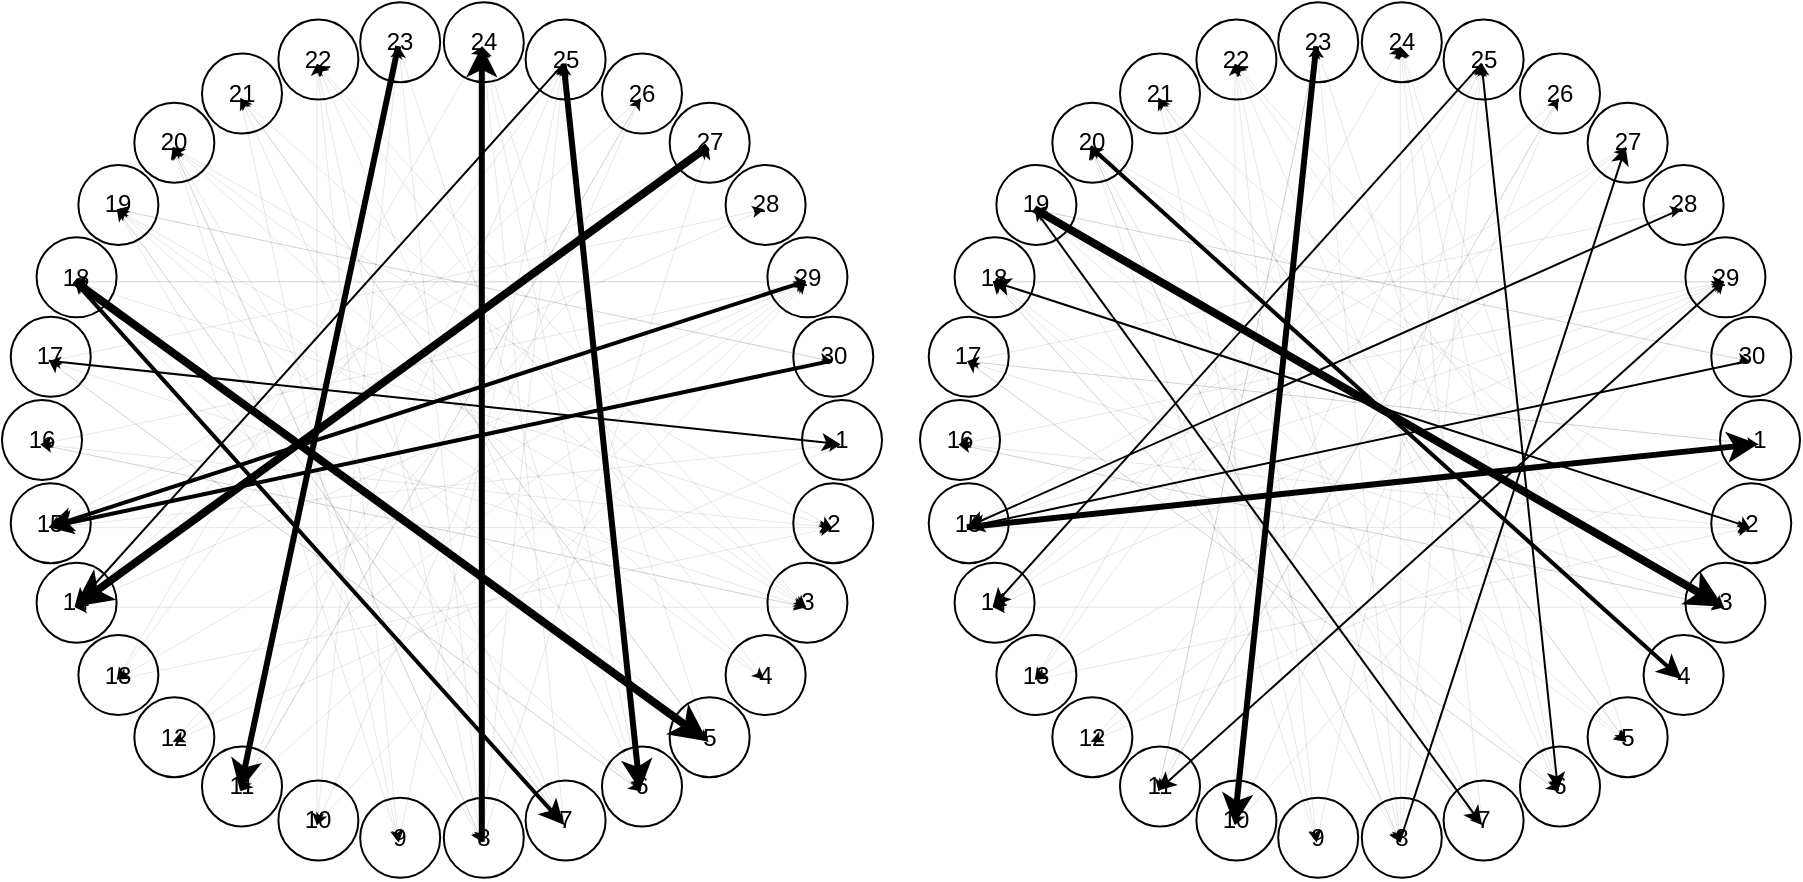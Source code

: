 <mxfile version="21.6.8" type="github">
  <diagram name="第 1 页" id="5oMQ3ZsRyjnSFZF3tfnG">
    <mxGraphModel dx="1434" dy="678" grid="1" gridSize="10" guides="1" tooltips="1" connect="1" arrows="1" fold="1" page="1" pageScale="1" pageWidth="827" pageHeight="1169" math="0" shadow="0">
      <root>
        <mxCell id="0" />
        <mxCell id="1" parent="0" />
        <mxCell id="TIA-kVSFj0vNfFAjIC5h-1" value="" style="group" vertex="1" connectable="0" parent="1">
          <mxGeometry x="51" y="49.096" width="440" height="437.809" as="geometry" />
        </mxCell>
        <mxCell id="TIA-kVSFj0vNfFAjIC5h-2" value="1" style="ellipse;whiteSpace=wrap;html=1;aspect=fixed;" vertex="1" parent="TIA-kVSFj0vNfFAjIC5h-1">
          <mxGeometry x="400" y="198.904" width="40" height="40" as="geometry" />
        </mxCell>
        <mxCell id="TIA-kVSFj0vNfFAjIC5h-3" value="2" style="ellipse;whiteSpace=wrap;html=1;aspect=fixed;" vertex="1" parent="TIA-kVSFj0vNfFAjIC5h-1">
          <mxGeometry x="395.63" y="240.487" width="40" height="40" as="geometry" />
        </mxCell>
        <mxCell id="TIA-kVSFj0vNfFAjIC5h-4" value="3" style="ellipse;whiteSpace=wrap;html=1;aspect=fixed;" vertex="1" parent="TIA-kVSFj0vNfFAjIC5h-1">
          <mxGeometry x="382.709" y="280.252" width="40" height="40" as="geometry" />
        </mxCell>
        <mxCell id="TIA-kVSFj0vNfFAjIC5h-5" value="4" style="ellipse;whiteSpace=wrap;html=1;aspect=fixed;" vertex="1" parent="TIA-kVSFj0vNfFAjIC5h-1">
          <mxGeometry x="361.803" y="316.461" width="40" height="40" as="geometry" />
        </mxCell>
        <mxCell id="TIA-kVSFj0vNfFAjIC5h-6" value="5" style="ellipse;whiteSpace=wrap;html=1;aspect=fixed;" vertex="1" parent="TIA-kVSFj0vNfFAjIC5h-1">
          <mxGeometry x="333.826" y="347.533" width="40" height="40" as="geometry" />
        </mxCell>
        <mxCell id="TIA-kVSFj0vNfFAjIC5h-7" value="6" style="ellipse;whiteSpace=wrap;html=1;aspect=fixed;" vertex="1" parent="TIA-kVSFj0vNfFAjIC5h-1">
          <mxGeometry x="300" y="372.109" width="40" height="40" as="geometry" />
        </mxCell>
        <mxCell id="TIA-kVSFj0vNfFAjIC5h-8" value="7" style="ellipse;whiteSpace=wrap;html=1;aspect=fixed;" vertex="1" parent="TIA-kVSFj0vNfFAjIC5h-1">
          <mxGeometry x="261.803" y="389.116" width="40" height="40" as="geometry" />
        </mxCell>
        <mxCell id="TIA-kVSFj0vNfFAjIC5h-9" value="8" style="ellipse;whiteSpace=wrap;html=1;aspect=fixed;" vertex="1" parent="TIA-kVSFj0vNfFAjIC5h-1">
          <mxGeometry x="220.906" y="397.809" width="40" height="40" as="geometry" />
        </mxCell>
        <mxCell id="TIA-kVSFj0vNfFAjIC5h-10" value="9" style="ellipse;whiteSpace=wrap;html=1;aspect=fixed;" vertex="1" parent="TIA-kVSFj0vNfFAjIC5h-1">
          <mxGeometry x="179.094" y="397.809" width="40" height="40" as="geometry" />
        </mxCell>
        <mxCell id="TIA-kVSFj0vNfFAjIC5h-11" value="10" style="ellipse;whiteSpace=wrap;html=1;aspect=fixed;" vertex="1" parent="TIA-kVSFj0vNfFAjIC5h-1">
          <mxGeometry x="138.197" y="389.116" width="40" height="40" as="geometry" />
        </mxCell>
        <mxCell id="TIA-kVSFj0vNfFAjIC5h-12" value="11" style="ellipse;whiteSpace=wrap;html=1;aspect=fixed;" vertex="1" parent="TIA-kVSFj0vNfFAjIC5h-1">
          <mxGeometry x="100.0" y="372.109" width="40" height="40" as="geometry" />
        </mxCell>
        <mxCell id="TIA-kVSFj0vNfFAjIC5h-13" value="12" style="ellipse;whiteSpace=wrap;html=1;aspect=fixed;" vertex="1" parent="TIA-kVSFj0vNfFAjIC5h-1">
          <mxGeometry x="66.174" y="347.533" width="40" height="40" as="geometry" />
        </mxCell>
        <mxCell id="TIA-kVSFj0vNfFAjIC5h-14" value="13" style="ellipse;whiteSpace=wrap;html=1;aspect=fixed;" vertex="1" parent="TIA-kVSFj0vNfFAjIC5h-1">
          <mxGeometry x="38.197" y="316.461" width="40" height="40" as="geometry" />
        </mxCell>
        <mxCell id="TIA-kVSFj0vNfFAjIC5h-15" value="14" style="ellipse;whiteSpace=wrap;html=1;aspect=fixed;" vertex="1" parent="TIA-kVSFj0vNfFAjIC5h-1">
          <mxGeometry x="17.291" y="280.252" width="40" height="40" as="geometry" />
        </mxCell>
        <mxCell id="TIA-kVSFj0vNfFAjIC5h-16" value="15" style="ellipse;whiteSpace=wrap;html=1;aspect=fixed;" vertex="1" parent="TIA-kVSFj0vNfFAjIC5h-1">
          <mxGeometry x="4.37" y="240.487" width="40" height="40" as="geometry" />
        </mxCell>
        <mxCell id="TIA-kVSFj0vNfFAjIC5h-17" value="16" style="ellipse;whiteSpace=wrap;html=1;aspect=fixed;" vertex="1" parent="TIA-kVSFj0vNfFAjIC5h-1">
          <mxGeometry y="198.904" width="40" height="40" as="geometry" />
        </mxCell>
        <mxCell id="TIA-kVSFj0vNfFAjIC5h-18" value="17" style="ellipse;whiteSpace=wrap;html=1;aspect=fixed;" vertex="1" parent="TIA-kVSFj0vNfFAjIC5h-1">
          <mxGeometry x="4.37" y="157.322" width="40" height="40" as="geometry" />
        </mxCell>
        <mxCell id="TIA-kVSFj0vNfFAjIC5h-19" value="18" style="ellipse;whiteSpace=wrap;html=1;aspect=fixed;" vertex="1" parent="TIA-kVSFj0vNfFAjIC5h-1">
          <mxGeometry x="17.291" y="117.557" width="40" height="40" as="geometry" />
        </mxCell>
        <mxCell id="TIA-kVSFj0vNfFAjIC5h-20" value="19" style="ellipse;whiteSpace=wrap;html=1;aspect=fixed;" vertex="1" parent="TIA-kVSFj0vNfFAjIC5h-1">
          <mxGeometry x="38.197" y="81.347" width="40" height="40" as="geometry" />
        </mxCell>
        <mxCell id="TIA-kVSFj0vNfFAjIC5h-21" value="20" style="ellipse;whiteSpace=wrap;html=1;aspect=fixed;" vertex="1" parent="TIA-kVSFj0vNfFAjIC5h-1">
          <mxGeometry x="66.174" y="50.275" width="40" height="40" as="geometry" />
        </mxCell>
        <mxCell id="TIA-kVSFj0vNfFAjIC5h-22" value="21" style="ellipse;whiteSpace=wrap;html=1;aspect=fixed;" vertex="1" parent="TIA-kVSFj0vNfFAjIC5h-1">
          <mxGeometry x="100.0" y="25.699" width="40" height="40" as="geometry" />
        </mxCell>
        <mxCell id="TIA-kVSFj0vNfFAjIC5h-23" value="22" style="ellipse;whiteSpace=wrap;html=1;aspect=fixed;" vertex="1" parent="TIA-kVSFj0vNfFAjIC5h-1">
          <mxGeometry x="138.197" y="8.693" width="40" height="40" as="geometry" />
        </mxCell>
        <mxCell id="TIA-kVSFj0vNfFAjIC5h-24" value="23" style="ellipse;whiteSpace=wrap;html=1;aspect=fixed;" vertex="1" parent="TIA-kVSFj0vNfFAjIC5h-1">
          <mxGeometry x="179.094" width="40" height="40" as="geometry" />
        </mxCell>
        <mxCell id="TIA-kVSFj0vNfFAjIC5h-25" value="24" style="ellipse;whiteSpace=wrap;html=1;aspect=fixed;" vertex="1" parent="TIA-kVSFj0vNfFAjIC5h-1">
          <mxGeometry x="220.906" width="40" height="40" as="geometry" />
        </mxCell>
        <mxCell id="TIA-kVSFj0vNfFAjIC5h-26" value="25" style="ellipse;whiteSpace=wrap;html=1;aspect=fixed;" vertex="1" parent="TIA-kVSFj0vNfFAjIC5h-1">
          <mxGeometry x="261.803" y="8.693" width="40" height="40" as="geometry" />
        </mxCell>
        <mxCell id="TIA-kVSFj0vNfFAjIC5h-27" value="26" style="ellipse;whiteSpace=wrap;html=1;aspect=fixed;" vertex="1" parent="TIA-kVSFj0vNfFAjIC5h-1">
          <mxGeometry x="300" y="25.699" width="40" height="40" as="geometry" />
        </mxCell>
        <mxCell id="TIA-kVSFj0vNfFAjIC5h-28" value="27" style="ellipse;whiteSpace=wrap;html=1;aspect=fixed;" vertex="1" parent="TIA-kVSFj0vNfFAjIC5h-1">
          <mxGeometry x="333.826" y="50.275" width="40" height="40" as="geometry" />
        </mxCell>
        <mxCell id="TIA-kVSFj0vNfFAjIC5h-29" value="28" style="ellipse;whiteSpace=wrap;html=1;aspect=fixed;" vertex="1" parent="TIA-kVSFj0vNfFAjIC5h-1">
          <mxGeometry x="361.803" y="81.347" width="40" height="40" as="geometry" />
        </mxCell>
        <mxCell id="TIA-kVSFj0vNfFAjIC5h-30" value="29" style="ellipse;whiteSpace=wrap;html=1;aspect=fixed;" vertex="1" parent="TIA-kVSFj0vNfFAjIC5h-1">
          <mxGeometry x="382.709" y="117.557" width="40" height="40" as="geometry" />
        </mxCell>
        <mxCell id="TIA-kVSFj0vNfFAjIC5h-31" value="30" style="ellipse;whiteSpace=wrap;html=1;aspect=fixed;" vertex="1" parent="TIA-kVSFj0vNfFAjIC5h-1">
          <mxGeometry x="395.63" y="157.322" width="40" height="40" as="geometry" />
        </mxCell>
        <mxCell id="TIA-kVSFj0vNfFAjIC5h-32" value="" style="endArrow=classic;html=1;rounded=0;strokeWidth=0;" edge="1" parent="1">
          <mxGeometry width="50" height="50" relative="1" as="geometry">
            <mxPoint x="470" y="270" as="sourcePoint" />
            <mxPoint x="74.37" y="228.418" as="targetPoint" />
          </mxGeometry>
        </mxCell>
        <mxCell id="TIA-kVSFj0vNfFAjIC5h-33" value="" style="endArrow=classic;html=1;rounded=0;strokeWidth=0;" edge="1" parent="1">
          <mxGeometry width="50" height="50" relative="1" as="geometry">
            <mxPoint x="470" y="270" as="sourcePoint" />
            <mxPoint x="136.174" y="418.629" as="targetPoint" />
          </mxGeometry>
        </mxCell>
        <mxCell id="TIA-kVSFj0vNfFAjIC5h-34" value="" style="endArrow=classic;html=1;rounded=0;strokeWidth=0;" edge="1" parent="1">
          <mxGeometry width="50" height="50" relative="1" as="geometry">
            <mxPoint x="465.63" y="311.582" as="sourcePoint" />
            <mxPoint x="87.291" y="188.653" as="targetPoint" />
          </mxGeometry>
        </mxCell>
        <mxCell id="TIA-kVSFj0vNfFAjIC5h-35" value="" style="endArrow=classic;html=1;rounded=0;strokeWidth=0;" edge="1" parent="1">
          <mxGeometry width="50" height="50" relative="1" as="geometry">
            <mxPoint x="452.709" y="351.347" as="sourcePoint" />
            <mxPoint x="136.174" y="121.371" as="targetPoint" />
          </mxGeometry>
        </mxCell>
        <mxCell id="TIA-kVSFj0vNfFAjIC5h-36" value="" style="endArrow=classic;html=1;rounded=0;strokeWidth=0;" edge="1" parent="1">
          <mxGeometry width="50" height="50" relative="1" as="geometry">
            <mxPoint x="452.709" y="351.347" as="sourcePoint" />
            <mxPoint x="70" y="270.0" as="targetPoint" />
          </mxGeometry>
        </mxCell>
        <mxCell id="TIA-kVSFj0vNfFAjIC5h-37" value="" style="endArrow=classic;html=1;rounded=0;strokeWidth=0;" edge="1" parent="1">
          <mxGeometry width="50" height="50" relative="1" as="geometry">
            <mxPoint x="452.709" y="351.347" as="sourcePoint" />
            <mxPoint x="208.197" y="79.789" as="targetPoint" />
          </mxGeometry>
        </mxCell>
        <mxCell id="TIA-kVSFj0vNfFAjIC5h-38" value="" style="endArrow=classic;html=1;rounded=0;strokeWidth=0;" edge="1" parent="1">
          <mxGeometry width="50" height="50" relative="1" as="geometry">
            <mxPoint x="452.709" y="351.347" as="sourcePoint" />
            <mxPoint x="87.291" y="351.347" as="targetPoint" />
          </mxGeometry>
        </mxCell>
        <mxCell id="TIA-kVSFj0vNfFAjIC5h-39" value="" style="endArrow=classic;html=1;rounded=0;strokeWidth=0;" edge="1" parent="1">
          <mxGeometry width="50" height="50" relative="1" as="geometry">
            <mxPoint x="431.803" y="387.557" as="sourcePoint" />
            <mxPoint x="108.197" y="152.443" as="targetPoint" />
          </mxGeometry>
        </mxCell>
        <mxCell id="TIA-kVSFj0vNfFAjIC5h-40" value="" style="endArrow=classic;html=1;rounded=0;strokeWidth=0;" edge="1" parent="1">
          <mxGeometry width="50" height="50" relative="1" as="geometry">
            <mxPoint x="431.803" y="387.557" as="sourcePoint" />
            <mxPoint x="208.197" y="79.789" as="targetPoint" />
          </mxGeometry>
        </mxCell>
        <mxCell id="TIA-kVSFj0vNfFAjIC5h-41" value="" style="endArrow=classic;html=1;rounded=0;strokeWidth=0;" edge="1" parent="1">
          <mxGeometry width="50" height="50" relative="1" as="geometry">
            <mxPoint x="403.826" y="418.629" as="sourcePoint" />
            <mxPoint x="170.0" y="96.795" as="targetPoint" />
          </mxGeometry>
        </mxCell>
        <mxCell id="TIA-kVSFj0vNfFAjIC5h-42" value="" style="endArrow=classic;html=1;rounded=0;strokeWidth=0;" edge="1" parent="1">
          <mxGeometry width="50" height="50" relative="1" as="geometry">
            <mxPoint x="403.826" y="418.629" as="sourcePoint" />
            <mxPoint x="290.906" y="71.096" as="targetPoint" />
          </mxGeometry>
        </mxCell>
        <mxCell id="TIA-kVSFj0vNfFAjIC5h-43" value="" style="endArrow=classic;html=1;rounded=0;strokeWidth=0;" edge="1" parent="1">
          <mxGeometry width="50" height="50" relative="1" as="geometry">
            <mxPoint x="370" y="443.205" as="sourcePoint" />
            <mxPoint x="290.906" y="71.096" as="targetPoint" />
          </mxGeometry>
        </mxCell>
        <mxCell id="TIA-kVSFj0vNfFAjIC5h-44" value="" style="endArrow=classic;html=1;rounded=0;strokeWidth=0;" edge="1" parent="1">
          <mxGeometry width="50" height="50" relative="1" as="geometry">
            <mxPoint x="370" y="443.205" as="sourcePoint" />
            <mxPoint x="87.291" y="188.653" as="targetPoint" />
          </mxGeometry>
        </mxCell>
        <mxCell id="TIA-kVSFj0vNfFAjIC5h-45" value="" style="endArrow=classic;html=1;rounded=0;strokeWidth=0;" edge="1" parent="1">
          <mxGeometry width="50" height="50" relative="1" as="geometry">
            <mxPoint x="370" y="443.205" as="sourcePoint" />
            <mxPoint x="331.803" y="79.789" as="targetPoint" />
          </mxGeometry>
        </mxCell>
        <mxCell id="TIA-kVSFj0vNfFAjIC5h-46" value="" style="endArrow=classic;html=1;rounded=0;strokeWidth=0;" edge="1" parent="1">
          <mxGeometry width="50" height="50" relative="1" as="geometry">
            <mxPoint x="370" y="443.205" as="sourcePoint" />
            <mxPoint x="74.37" y="228.418" as="targetPoint" />
          </mxGeometry>
        </mxCell>
        <mxCell id="TIA-kVSFj0vNfFAjIC5h-47" value="" style="endArrow=classic;html=1;rounded=0;strokeWidth=0;" edge="1" parent="1">
          <mxGeometry width="50" height="50" relative="1" as="geometry">
            <mxPoint x="331.803" y="460.211" as="sourcePoint" />
            <mxPoint x="170.0" y="96.795" as="targetPoint" />
          </mxGeometry>
        </mxCell>
        <mxCell id="TIA-kVSFj0vNfFAjIC5h-48" value="" style="endArrow=classic;html=1;rounded=0;strokeWidth=0;" edge="1" parent="1">
          <mxGeometry width="50" height="50" relative="1" as="geometry">
            <mxPoint x="331.803" y="460.211" as="sourcePoint" />
            <mxPoint x="290.906" y="71.096" as="targetPoint" />
          </mxGeometry>
        </mxCell>
        <mxCell id="TIA-kVSFj0vNfFAjIC5h-49" value="" style="endArrow=classic;html=1;rounded=0;strokeWidth=0;" edge="1" parent="1">
          <mxGeometry width="50" height="50" relative="1" as="geometry">
            <mxPoint x="331.803" y="460.211" as="sourcePoint" />
            <mxPoint x="136.174" y="121.371" as="targetPoint" />
          </mxGeometry>
        </mxCell>
        <mxCell id="TIA-kVSFj0vNfFAjIC5h-50" value="" style="endArrow=classic;html=1;rounded=0;strokeWidth=0;" edge="1" parent="1">
          <mxGeometry width="50" height="50" relative="1" as="geometry">
            <mxPoint x="331.803" y="460.211" as="sourcePoint" />
            <mxPoint x="108.197" y="152.443" as="targetPoint" />
          </mxGeometry>
        </mxCell>
        <mxCell id="TIA-kVSFj0vNfFAjIC5h-51" value="" style="endArrow=classic;html=1;rounded=0;strokeWidth=0;" edge="1" parent="1">
          <mxGeometry width="50" height="50" relative="1" as="geometry">
            <mxPoint x="331.803" y="460.211" as="sourcePoint" />
            <mxPoint x="87.291" y="188.653" as="targetPoint" />
          </mxGeometry>
        </mxCell>
        <mxCell id="TIA-kVSFj0vNfFAjIC5h-52" value="" style="endArrow=classic;html=1;rounded=0;strokeWidth=0;" edge="1" parent="1">
          <mxGeometry width="50" height="50" relative="1" as="geometry">
            <mxPoint x="290.906" y="468.904" as="sourcePoint" />
            <mxPoint x="249.094" y="71.096" as="targetPoint" />
          </mxGeometry>
        </mxCell>
        <mxCell id="TIA-kVSFj0vNfFAjIC5h-53" value="" style="endArrow=classic;html=1;rounded=0;strokeWidth=3;" edge="1" parent="1">
          <mxGeometry width="50" height="50" relative="1" as="geometry">
            <mxPoint x="290.906" y="468.904" as="sourcePoint" />
            <mxPoint x="290.906" y="71.096" as="targetPoint" />
          </mxGeometry>
        </mxCell>
        <mxCell id="TIA-kVSFj0vNfFAjIC5h-54" value="" style="endArrow=classic;html=1;rounded=0;strokeWidth=0;" edge="1" parent="1">
          <mxGeometry width="50" height="50" relative="1" as="geometry">
            <mxPoint x="290.906" y="468.904" as="sourcePoint" />
            <mxPoint x="331.803" y="79.789" as="targetPoint" />
          </mxGeometry>
        </mxCell>
        <mxCell id="TIA-kVSFj0vNfFAjIC5h-55" value="" style="endArrow=classic;html=1;rounded=0;strokeWidth=0;" edge="1" parent="1">
          <mxGeometry width="50" height="50" relative="1" as="geometry">
            <mxPoint x="290.906" y="468.904" as="sourcePoint" />
            <mxPoint x="136.174" y="121.371" as="targetPoint" />
          </mxGeometry>
        </mxCell>
        <mxCell id="TIA-kVSFj0vNfFAjIC5h-56" value="" style="endArrow=classic;html=1;rounded=0;strokeWidth=0;" edge="1" parent="1">
          <mxGeometry width="50" height="50" relative="1" as="geometry">
            <mxPoint x="290.906" y="468.904" as="sourcePoint" />
            <mxPoint x="403.826" y="121.371" as="targetPoint" />
          </mxGeometry>
        </mxCell>
        <mxCell id="TIA-kVSFj0vNfFAjIC5h-57" value="" style="endArrow=classic;html=1;rounded=0;strokeWidth=0;" edge="1" parent="1">
          <mxGeometry width="50" height="50" relative="1" as="geometry">
            <mxPoint x="249.094" y="468.904" as="sourcePoint" />
            <mxPoint x="331.803" y="79.789" as="targetPoint" />
          </mxGeometry>
        </mxCell>
        <mxCell id="TIA-kVSFj0vNfFAjIC5h-58" value="" style="endArrow=classic;html=1;rounded=0;strokeWidth=0;" edge="1" parent="1">
          <mxGeometry width="50" height="50" relative="1" as="geometry">
            <mxPoint x="249.094" y="468.904" as="sourcePoint" />
            <mxPoint x="136.174" y="121.371" as="targetPoint" />
          </mxGeometry>
        </mxCell>
        <mxCell id="TIA-kVSFj0vNfFAjIC5h-59" value="" style="endArrow=classic;html=1;rounded=0;strokeWidth=0;" edge="1" parent="1">
          <mxGeometry width="50" height="50" relative="1" as="geometry">
            <mxPoint x="208.197" y="460.211" as="sourcePoint" />
            <mxPoint x="208.197" y="79.789" as="targetPoint" />
          </mxGeometry>
        </mxCell>
        <mxCell id="TIA-kVSFj0vNfFAjIC5h-60" value="" style="endArrow=classic;html=1;rounded=0;strokeWidth=0;" edge="1" parent="1">
          <mxGeometry width="50" height="50" relative="1" as="geometry">
            <mxPoint x="208.197" y="460.211" as="sourcePoint" />
            <mxPoint x="452.709" y="188.653" as="targetPoint" />
          </mxGeometry>
        </mxCell>
        <mxCell id="TIA-kVSFj0vNfFAjIC5h-61" value="" style="endArrow=classic;html=1;rounded=0;strokeWidth=0;" edge="1" parent="1">
          <mxGeometry width="50" height="50" relative="1" as="geometry">
            <mxPoint x="170.0" y="443.205" as="sourcePoint" />
            <mxPoint x="370" y="96.795" as="targetPoint" />
          </mxGeometry>
        </mxCell>
        <mxCell id="TIA-kVSFj0vNfFAjIC5h-62" value="" style="endArrow=classic;html=1;rounded=0;strokeWidth=0;" edge="1" parent="1">
          <mxGeometry width="50" height="50" relative="1" as="geometry">
            <mxPoint x="170.0" y="443.205" as="sourcePoint" />
            <mxPoint x="331.803" y="79.789" as="targetPoint" />
          </mxGeometry>
        </mxCell>
        <mxCell id="TIA-kVSFj0vNfFAjIC5h-63" value="" style="endArrow=classic;html=1;rounded=0;strokeWidth=0;" edge="1" parent="1">
          <mxGeometry width="50" height="50" relative="1" as="geometry">
            <mxPoint x="170.0" y="443.205" as="sourcePoint" />
            <mxPoint x="249.094" y="71.096" as="targetPoint" />
          </mxGeometry>
        </mxCell>
        <mxCell id="TIA-kVSFj0vNfFAjIC5h-64" value="" style="endArrow=classic;html=1;rounded=0;strokeWidth=0;" edge="1" parent="1">
          <mxGeometry width="50" height="50" relative="1" as="geometry">
            <mxPoint x="136.174" y="418.629" as="sourcePoint" />
            <mxPoint x="403.826" y="121.371" as="targetPoint" />
          </mxGeometry>
        </mxCell>
        <mxCell id="TIA-kVSFj0vNfFAjIC5h-65" value="" style="endArrow=classic;html=1;rounded=0;strokeWidth=0;" edge="1" parent="1">
          <mxGeometry width="50" height="50" relative="1" as="geometry">
            <mxPoint x="136.174" y="418.629" as="sourcePoint" />
            <mxPoint x="452.709" y="188.653" as="targetPoint" />
          </mxGeometry>
        </mxCell>
        <mxCell id="TIA-kVSFj0vNfFAjIC5h-66" value="" style="endArrow=classic;html=1;rounded=0;strokeWidth=0;" edge="1" parent="1">
          <mxGeometry width="50" height="50" relative="1" as="geometry">
            <mxPoint x="108.197" y="387.557" as="sourcePoint" />
            <mxPoint x="465.63" y="311.582" as="targetPoint" />
          </mxGeometry>
        </mxCell>
        <mxCell id="TIA-kVSFj0vNfFAjIC5h-67" value="" style="endArrow=classic;html=1;rounded=0;strokeWidth=0;" edge="1" parent="1">
          <mxGeometry width="50" height="50" relative="1" as="geometry">
            <mxPoint x="108.197" y="387.557" as="sourcePoint" />
            <mxPoint x="290.906" y="71.096" as="targetPoint" />
          </mxGeometry>
        </mxCell>
        <mxCell id="TIA-kVSFj0vNfFAjIC5h-68" value="" style="endArrow=classic;html=1;rounded=0;strokeWidth=0;" edge="1" parent="1">
          <mxGeometry width="50" height="50" relative="1" as="geometry">
            <mxPoint x="87.291" y="351.347" as="sourcePoint" />
            <mxPoint x="452.709" y="188.653" as="targetPoint" />
          </mxGeometry>
        </mxCell>
        <mxCell id="TIA-kVSFj0vNfFAjIC5h-69" value="" style="endArrow=classic;html=1;rounded=0;strokeWidth=0;" edge="1" parent="1">
          <mxGeometry width="50" height="50" relative="1" as="geometry">
            <mxPoint x="74.37" y="311.582" as="sourcePoint" />
            <mxPoint x="470" y="270" as="targetPoint" />
          </mxGeometry>
        </mxCell>
        <mxCell id="TIA-kVSFj0vNfFAjIC5h-70" value="" style="endArrow=classic;html=1;rounded=0;strokeWidth=0;" edge="1" parent="1">
          <mxGeometry width="50" height="50" relative="1" as="geometry">
            <mxPoint x="74.37" y="311.582" as="sourcePoint" />
            <mxPoint x="465.63" y="311.582" as="targetPoint" />
          </mxGeometry>
        </mxCell>
        <mxCell id="TIA-kVSFj0vNfFAjIC5h-71" value="" style="endArrow=classic;html=1;rounded=0;strokeWidth=0;" edge="1" parent="1">
          <mxGeometry width="50" height="50" relative="1" as="geometry">
            <mxPoint x="70" y="270.0" as="sourcePoint" />
            <mxPoint x="465.63" y="311.582" as="targetPoint" />
          </mxGeometry>
        </mxCell>
        <mxCell id="TIA-kVSFj0vNfFAjIC5h-72" value="" style="endArrow=classic;html=1;rounded=0;strokeWidth=0;" edge="1" parent="1">
          <mxGeometry width="50" height="50" relative="1" as="geometry">
            <mxPoint x="70" y="270.0" as="sourcePoint" />
            <mxPoint x="452.709" y="351.347" as="targetPoint" />
          </mxGeometry>
        </mxCell>
        <mxCell id="TIA-kVSFj0vNfFAjIC5h-73" value="" style="endArrow=classic;html=1;rounded=0;strokeWidth=1;" edge="1" parent="1">
          <mxGeometry width="50" height="50" relative="1" as="geometry">
            <mxPoint x="74.37" y="228.418" as="sourcePoint" />
            <mxPoint x="470" y="270" as="targetPoint" />
          </mxGeometry>
        </mxCell>
        <mxCell id="TIA-kVSFj0vNfFAjIC5h-74" value="" style="endArrow=classic;html=1;rounded=0;strokeWidth=0;" edge="1" parent="1">
          <mxGeometry width="50" height="50" relative="1" as="geometry">
            <mxPoint x="74.37" y="228.418" as="sourcePoint" />
            <mxPoint x="452.709" y="351.347" as="targetPoint" />
          </mxGeometry>
        </mxCell>
        <mxCell id="TIA-kVSFj0vNfFAjIC5h-75" value="" style="endArrow=classic;html=1;rounded=0;strokeWidth=0;" edge="1" parent="1">
          <mxGeometry width="50" height="50" relative="1" as="geometry">
            <mxPoint x="74.37" y="228.418" as="sourcePoint" />
            <mxPoint x="431.803" y="152.443" as="targetPoint" />
          </mxGeometry>
        </mxCell>
        <mxCell id="TIA-kVSFj0vNfFAjIC5h-76" value="" style="endArrow=classic;html=1;rounded=0;strokeWidth=0;" edge="1" parent="1">
          <mxGeometry width="50" height="50" relative="1" as="geometry">
            <mxPoint x="74.37" y="228.418" as="sourcePoint" />
            <mxPoint x="370" y="443.205" as="targetPoint" />
          </mxGeometry>
        </mxCell>
        <mxCell id="TIA-kVSFj0vNfFAjIC5h-77" value="" style="endArrow=classic;html=1;rounded=0;strokeWidth=4;" edge="1" parent="1">
          <mxGeometry width="50" height="50" relative="1" as="geometry">
            <mxPoint x="87.291" y="188.653" as="sourcePoint" />
            <mxPoint x="403.826" y="418.629" as="targetPoint" />
          </mxGeometry>
        </mxCell>
        <mxCell id="TIA-kVSFj0vNfFAjIC5h-78" value="" style="endArrow=classic;html=1;rounded=0;strokeWidth=2;" edge="1" parent="1">
          <mxGeometry width="50" height="50" relative="1" as="geometry">
            <mxPoint x="87.291" y="188.653" as="sourcePoint" />
            <mxPoint x="331.803" y="460.211" as="targetPoint" />
          </mxGeometry>
        </mxCell>
        <mxCell id="TIA-kVSFj0vNfFAjIC5h-79" value="" style="endArrow=classic;html=1;rounded=0;strokeWidth=0;" edge="1" parent="1">
          <mxGeometry width="50" height="50" relative="1" as="geometry">
            <mxPoint x="87.291" y="188.653" as="sourcePoint" />
            <mxPoint x="452.709" y="188.653" as="targetPoint" />
          </mxGeometry>
        </mxCell>
        <mxCell id="TIA-kVSFj0vNfFAjIC5h-80" value="" style="endArrow=classic;html=1;rounded=0;strokeWidth=0;" edge="1" parent="1">
          <mxGeometry width="50" height="50" relative="1" as="geometry">
            <mxPoint x="108.197" y="152.443" as="sourcePoint" />
            <mxPoint x="403.826" y="418.629" as="targetPoint" />
          </mxGeometry>
        </mxCell>
        <mxCell id="TIA-kVSFj0vNfFAjIC5h-81" value="" style="endArrow=classic;html=1;rounded=0;strokeWidth=0;" edge="1" parent="1">
          <mxGeometry width="50" height="50" relative="1" as="geometry">
            <mxPoint x="108.197" y="152.443" as="sourcePoint" />
            <mxPoint x="452.709" y="351.347" as="targetPoint" />
          </mxGeometry>
        </mxCell>
        <mxCell id="TIA-kVSFj0vNfFAjIC5h-82" value="" style="endArrow=classic;html=1;rounded=0;strokeWidth=0;" edge="1" parent="1">
          <mxGeometry width="50" height="50" relative="1" as="geometry">
            <mxPoint x="108.197" y="152.443" as="sourcePoint" />
            <mxPoint x="331.803" y="460.211" as="targetPoint" />
          </mxGeometry>
        </mxCell>
        <mxCell id="TIA-kVSFj0vNfFAjIC5h-83" value="" style="endArrow=classic;html=1;rounded=0;strokeWidth=0;" edge="1" parent="1">
          <mxGeometry width="50" height="50" relative="1" as="geometry">
            <mxPoint x="108.197" y="152.443" as="sourcePoint" />
            <mxPoint x="465.63" y="228.418" as="targetPoint" />
          </mxGeometry>
        </mxCell>
        <mxCell id="TIA-kVSFj0vNfFAjIC5h-84" value="" style="endArrow=classic;html=1;rounded=0;strokeWidth=0;" edge="1" parent="1">
          <mxGeometry width="50" height="50" relative="1" as="geometry">
            <mxPoint x="108.197" y="152.443" as="sourcePoint" />
            <mxPoint x="290.906" y="468.904" as="targetPoint" />
          </mxGeometry>
        </mxCell>
        <mxCell id="TIA-kVSFj0vNfFAjIC5h-85" value="" style="endArrow=classic;html=1;rounded=0;strokeWidth=0;" edge="1" parent="1">
          <mxGeometry width="50" height="50" relative="1" as="geometry">
            <mxPoint x="136.174" y="121.371" as="sourcePoint" />
            <mxPoint x="431.803" y="387.557" as="targetPoint" />
          </mxGeometry>
        </mxCell>
        <mxCell id="TIA-kVSFj0vNfFAjIC5h-86" value="" style="endArrow=classic;html=1;rounded=0;strokeWidth=0;" edge="1" parent="1">
          <mxGeometry width="50" height="50" relative="1" as="geometry">
            <mxPoint x="136.174" y="121.371" as="sourcePoint" />
            <mxPoint x="290.906" y="468.904" as="targetPoint" />
          </mxGeometry>
        </mxCell>
        <mxCell id="TIA-kVSFj0vNfFAjIC5h-87" value="" style="endArrow=classic;html=1;rounded=0;strokeWidth=0;" edge="1" parent="1">
          <mxGeometry width="50" height="50" relative="1" as="geometry">
            <mxPoint x="136.174" y="121.371" as="sourcePoint" />
            <mxPoint x="465.63" y="311.582" as="targetPoint" />
          </mxGeometry>
        </mxCell>
        <mxCell id="TIA-kVSFj0vNfFAjIC5h-88" value="" style="endArrow=classic;html=1;rounded=0;strokeWidth=0;" edge="1" parent="1">
          <mxGeometry width="50" height="50" relative="1" as="geometry">
            <mxPoint x="170.0" y="96.795" as="sourcePoint" />
            <mxPoint x="403.826" y="418.629" as="targetPoint" />
          </mxGeometry>
        </mxCell>
        <mxCell id="TIA-kVSFj0vNfFAjIC5h-89" value="" style="endArrow=classic;html=1;rounded=0;strokeWidth=0;" edge="1" parent="1">
          <mxGeometry width="50" height="50" relative="1" as="geometry">
            <mxPoint x="170.0" y="96.795" as="sourcePoint" />
            <mxPoint x="249.094" y="468.904" as="targetPoint" />
          </mxGeometry>
        </mxCell>
        <mxCell id="TIA-kVSFj0vNfFAjIC5h-90" value="" style="endArrow=classic;html=1;rounded=0;strokeWidth=0;" edge="1" parent="1">
          <mxGeometry width="50" height="50" relative="1" as="geometry">
            <mxPoint x="170.0" y="96.795" as="sourcePoint" />
            <mxPoint x="452.709" y="351.347" as="targetPoint" />
          </mxGeometry>
        </mxCell>
        <mxCell id="TIA-kVSFj0vNfFAjIC5h-91" value="" style="endArrow=classic;html=1;rounded=0;strokeWidth=0;" edge="1" parent="1">
          <mxGeometry width="50" height="50" relative="1" as="geometry">
            <mxPoint x="208.197" y="79.789" as="sourcePoint" />
            <mxPoint x="290.906" y="468.904" as="targetPoint" />
          </mxGeometry>
        </mxCell>
        <mxCell id="TIA-kVSFj0vNfFAjIC5h-92" value="" style="endArrow=classic;html=1;rounded=0;strokeWidth=0;" edge="1" parent="1">
          <mxGeometry width="50" height="50" relative="1" as="geometry">
            <mxPoint x="208.197" y="79.789" as="sourcePoint" />
            <mxPoint x="370" y="443.205" as="targetPoint" />
          </mxGeometry>
        </mxCell>
        <mxCell id="TIA-kVSFj0vNfFAjIC5h-93" value="" style="endArrow=classic;html=1;rounded=0;strokeWidth=0;" edge="1" parent="1">
          <mxGeometry width="50" height="50" relative="1" as="geometry">
            <mxPoint x="208.197" y="79.789" as="sourcePoint" />
            <mxPoint x="249.094" y="468.904" as="targetPoint" />
          </mxGeometry>
        </mxCell>
        <mxCell id="TIA-kVSFj0vNfFAjIC5h-94" value="" style="endArrow=classic;html=1;rounded=0;strokeWidth=0;" edge="1" parent="1">
          <mxGeometry width="50" height="50" relative="1" as="geometry">
            <mxPoint x="249.094" y="71.096" as="sourcePoint" />
            <mxPoint x="208.197" y="460.211" as="targetPoint" />
          </mxGeometry>
        </mxCell>
        <mxCell id="TIA-kVSFj0vNfFAjIC5h-95" value="" style="endArrow=classic;html=1;rounded=0;strokeWidth=0;" edge="1" parent="1">
          <mxGeometry width="50" height="50" relative="1" as="geometry">
            <mxPoint x="249.094" y="71.096" as="sourcePoint" />
            <mxPoint x="370" y="443.205" as="targetPoint" />
          </mxGeometry>
        </mxCell>
        <mxCell id="TIA-kVSFj0vNfFAjIC5h-96" value="" style="endArrow=classic;html=1;rounded=0;strokeWidth=3;" edge="1" parent="1">
          <mxGeometry width="50" height="50" relative="1" as="geometry">
            <mxPoint x="249.094" y="71.096" as="sourcePoint" />
            <mxPoint x="170.0" y="443.205" as="targetPoint" />
          </mxGeometry>
        </mxCell>
        <mxCell id="TIA-kVSFj0vNfFAjIC5h-97" value="" style="endArrow=classic;html=1;rounded=0;strokeWidth=0;" edge="1" parent="1">
          <mxGeometry width="50" height="50" relative="1" as="geometry">
            <mxPoint x="331.803" y="79.789" as="sourcePoint" />
            <mxPoint x="108.197" y="387.557" as="targetPoint" />
          </mxGeometry>
        </mxCell>
        <mxCell id="TIA-kVSFj0vNfFAjIC5h-98" value="" style="endArrow=classic;html=1;rounded=0;strokeWidth=1;" edge="1" parent="1">
          <mxGeometry width="50" height="50" relative="1" as="geometry">
            <mxPoint x="331.803" y="79.789" as="sourcePoint" />
            <mxPoint x="87.291" y="351.347" as="targetPoint" />
          </mxGeometry>
        </mxCell>
        <mxCell id="TIA-kVSFj0vNfFAjIC5h-99" value="" style="endArrow=classic;html=1;rounded=0;strokeWidth=3;" edge="1" parent="1">
          <mxGeometry width="50" height="50" relative="1" as="geometry">
            <mxPoint x="331.803" y="79.789" as="sourcePoint" />
            <mxPoint x="370" y="443.205" as="targetPoint" />
          </mxGeometry>
        </mxCell>
        <mxCell id="TIA-kVSFj0vNfFAjIC5h-100" value="" style="endArrow=classic;html=1;rounded=0;strokeWidth=0;" edge="1" parent="1">
          <mxGeometry width="50" height="50" relative="1" as="geometry">
            <mxPoint x="370" y="96.795" as="sourcePoint" />
            <mxPoint x="170.0" y="443.205" as="targetPoint" />
          </mxGeometry>
        </mxCell>
        <mxCell id="TIA-kVSFj0vNfFAjIC5h-101" value="" style="endArrow=classic;html=1;rounded=0;strokeWidth=0;" edge="1" parent="1">
          <mxGeometry width="50" height="50" relative="1" as="geometry">
            <mxPoint x="370" y="96.795" as="sourcePoint" />
            <mxPoint x="208.197" y="460.211" as="targetPoint" />
          </mxGeometry>
        </mxCell>
        <mxCell id="TIA-kVSFj0vNfFAjIC5h-102" value="" style="endArrow=classic;html=1;rounded=0;strokeWidth=0;" edge="1" parent="1">
          <mxGeometry width="50" height="50" relative="1" as="geometry">
            <mxPoint x="370" y="96.795" as="sourcePoint" />
            <mxPoint x="87.291" y="351.347" as="targetPoint" />
          </mxGeometry>
        </mxCell>
        <mxCell id="TIA-kVSFj0vNfFAjIC5h-103" value="" style="endArrow=classic;html=1;rounded=0;strokeWidth=4;" edge="1" parent="1">
          <mxGeometry width="50" height="50" relative="1" as="geometry">
            <mxPoint x="403.826" y="121.371" as="sourcePoint" />
            <mxPoint x="87.291" y="351.347" as="targetPoint" />
          </mxGeometry>
        </mxCell>
        <mxCell id="TIA-kVSFj0vNfFAjIC5h-104" value="" style="endArrow=classic;html=1;rounded=0;strokeWidth=0;" edge="1" parent="1">
          <mxGeometry width="50" height="50" relative="1" as="geometry">
            <mxPoint x="403.826" y="121.371" as="sourcePoint" />
            <mxPoint x="74.37" y="311.582" as="targetPoint" />
          </mxGeometry>
        </mxCell>
        <mxCell id="TIA-kVSFj0vNfFAjIC5h-105" value="" style="endArrow=classic;html=1;rounded=0;strokeWidth=0;" edge="1" parent="1">
          <mxGeometry width="50" height="50" relative="1" as="geometry">
            <mxPoint x="431.803" y="152.443" as="sourcePoint" />
            <mxPoint x="74.37" y="311.582" as="targetPoint" />
          </mxGeometry>
        </mxCell>
        <mxCell id="TIA-kVSFj0vNfFAjIC5h-106" value="" style="endArrow=classic;html=1;rounded=0;strokeWidth=2;" edge="1" parent="1">
          <mxGeometry width="50" height="50" relative="1" as="geometry">
            <mxPoint x="452.709" y="188.653" as="sourcePoint" />
            <mxPoint x="74.37" y="311.582" as="targetPoint" />
          </mxGeometry>
        </mxCell>
        <mxCell id="TIA-kVSFj0vNfFAjIC5h-107" value="" style="endArrow=classic;html=1;rounded=0;strokeWidth=0;" edge="1" parent="1">
          <mxGeometry width="50" height="50" relative="1" as="geometry">
            <mxPoint x="452.709" y="188.653" as="sourcePoint" />
            <mxPoint x="108.197" y="387.557" as="targetPoint" />
          </mxGeometry>
        </mxCell>
        <mxCell id="TIA-kVSFj0vNfFAjIC5h-108" value="" style="endArrow=classic;html=1;rounded=0;strokeWidth=0;" edge="1" parent="1">
          <mxGeometry width="50" height="50" relative="1" as="geometry">
            <mxPoint x="452.709" y="188.653" as="sourcePoint" />
            <mxPoint x="70" y="270.0" as="targetPoint" />
          </mxGeometry>
        </mxCell>
        <mxCell id="TIA-kVSFj0vNfFAjIC5h-109" value="" style="endArrow=classic;html=1;rounded=0;strokeWidth=0;" edge="1" parent="1">
          <mxGeometry width="50" height="50" relative="1" as="geometry">
            <mxPoint x="452.709" y="188.653" as="sourcePoint" />
            <mxPoint x="170.0" y="443.205" as="targetPoint" />
          </mxGeometry>
        </mxCell>
        <mxCell id="TIA-kVSFj0vNfFAjIC5h-110" value="" style="endArrow=classic;html=1;rounded=0;strokeWidth=0;" edge="1" parent="1">
          <mxGeometry width="50" height="50" relative="1" as="geometry">
            <mxPoint x="452.709" y="188.653" as="sourcePoint" />
            <mxPoint x="87.291" y="188.653" as="targetPoint" />
          </mxGeometry>
        </mxCell>
        <mxCell id="TIA-kVSFj0vNfFAjIC5h-111" value="" style="endArrow=classic;html=1;rounded=0;strokeWidth=2;" edge="1" parent="1">
          <mxGeometry width="50" height="50" relative="1" as="geometry">
            <mxPoint x="465.63" y="228.418" as="sourcePoint" />
            <mxPoint x="74.37" y="311.582" as="targetPoint" />
          </mxGeometry>
        </mxCell>
        <mxCell id="TIA-kVSFj0vNfFAjIC5h-112" value="" style="endArrow=classic;html=1;rounded=0;strokeWidth=0;" edge="1" parent="1">
          <mxGeometry width="50" height="50" relative="1" as="geometry">
            <mxPoint x="465.63" y="228.418" as="sourcePoint" />
            <mxPoint x="108.197" y="152.443" as="targetPoint" />
          </mxGeometry>
        </mxCell>
        <mxCell id="TIA-kVSFj0vNfFAjIC5h-113" value="" style="group" vertex="1" connectable="0" parent="1">
          <mxGeometry x="510" y="49.096" width="440" height="437.809" as="geometry" />
        </mxCell>
        <mxCell id="TIA-kVSFj0vNfFAjIC5h-114" value="1" style="ellipse;whiteSpace=wrap;html=1;aspect=fixed;" vertex="1" parent="TIA-kVSFj0vNfFAjIC5h-113">
          <mxGeometry x="400" y="198.904" width="40" height="40" as="geometry" />
        </mxCell>
        <mxCell id="TIA-kVSFj0vNfFAjIC5h-115" value="2" style="ellipse;whiteSpace=wrap;html=1;aspect=fixed;" vertex="1" parent="TIA-kVSFj0vNfFAjIC5h-113">
          <mxGeometry x="395.63" y="240.487" width="40" height="40" as="geometry" />
        </mxCell>
        <mxCell id="TIA-kVSFj0vNfFAjIC5h-116" value="3" style="ellipse;whiteSpace=wrap;html=1;aspect=fixed;" vertex="1" parent="TIA-kVSFj0vNfFAjIC5h-113">
          <mxGeometry x="382.709" y="280.252" width="40" height="40" as="geometry" />
        </mxCell>
        <mxCell id="TIA-kVSFj0vNfFAjIC5h-117" value="4" style="ellipse;whiteSpace=wrap;html=1;aspect=fixed;" vertex="1" parent="TIA-kVSFj0vNfFAjIC5h-113">
          <mxGeometry x="361.803" y="316.461" width="40" height="40" as="geometry" />
        </mxCell>
        <mxCell id="TIA-kVSFj0vNfFAjIC5h-118" value="5" style="ellipse;whiteSpace=wrap;html=1;aspect=fixed;" vertex="1" parent="TIA-kVSFj0vNfFAjIC5h-113">
          <mxGeometry x="333.826" y="347.533" width="40" height="40" as="geometry" />
        </mxCell>
        <mxCell id="TIA-kVSFj0vNfFAjIC5h-119" value="6" style="ellipse;whiteSpace=wrap;html=1;aspect=fixed;" vertex="1" parent="TIA-kVSFj0vNfFAjIC5h-113">
          <mxGeometry x="300" y="372.109" width="40" height="40" as="geometry" />
        </mxCell>
        <mxCell id="TIA-kVSFj0vNfFAjIC5h-120" value="7" style="ellipse;whiteSpace=wrap;html=1;aspect=fixed;" vertex="1" parent="TIA-kVSFj0vNfFAjIC5h-113">
          <mxGeometry x="261.803" y="389.116" width="40" height="40" as="geometry" />
        </mxCell>
        <mxCell id="TIA-kVSFj0vNfFAjIC5h-121" value="8" style="ellipse;whiteSpace=wrap;html=1;aspect=fixed;" vertex="1" parent="TIA-kVSFj0vNfFAjIC5h-113">
          <mxGeometry x="220.906" y="397.809" width="40" height="40" as="geometry" />
        </mxCell>
        <mxCell id="TIA-kVSFj0vNfFAjIC5h-122" value="9" style="ellipse;whiteSpace=wrap;html=1;aspect=fixed;" vertex="1" parent="TIA-kVSFj0vNfFAjIC5h-113">
          <mxGeometry x="179.094" y="397.809" width="40" height="40" as="geometry" />
        </mxCell>
        <mxCell id="TIA-kVSFj0vNfFAjIC5h-123" value="10" style="ellipse;whiteSpace=wrap;html=1;aspect=fixed;" vertex="1" parent="TIA-kVSFj0vNfFAjIC5h-113">
          <mxGeometry x="138.197" y="389.116" width="40" height="40" as="geometry" />
        </mxCell>
        <mxCell id="TIA-kVSFj0vNfFAjIC5h-124" value="11" style="ellipse;whiteSpace=wrap;html=1;aspect=fixed;" vertex="1" parent="TIA-kVSFj0vNfFAjIC5h-113">
          <mxGeometry x="100.0" y="372.109" width="40" height="40" as="geometry" />
        </mxCell>
        <mxCell id="TIA-kVSFj0vNfFAjIC5h-125" value="12" style="ellipse;whiteSpace=wrap;html=1;aspect=fixed;" vertex="1" parent="TIA-kVSFj0vNfFAjIC5h-113">
          <mxGeometry x="66.174" y="347.533" width="40" height="40" as="geometry" />
        </mxCell>
        <mxCell id="TIA-kVSFj0vNfFAjIC5h-126" value="13" style="ellipse;whiteSpace=wrap;html=1;aspect=fixed;" vertex="1" parent="TIA-kVSFj0vNfFAjIC5h-113">
          <mxGeometry x="38.197" y="316.461" width="40" height="40" as="geometry" />
        </mxCell>
        <mxCell id="TIA-kVSFj0vNfFAjIC5h-127" value="14" style="ellipse;whiteSpace=wrap;html=1;aspect=fixed;" vertex="1" parent="TIA-kVSFj0vNfFAjIC5h-113">
          <mxGeometry x="17.291" y="280.252" width="40" height="40" as="geometry" />
        </mxCell>
        <mxCell id="TIA-kVSFj0vNfFAjIC5h-128" value="15" style="ellipse;whiteSpace=wrap;html=1;aspect=fixed;" vertex="1" parent="TIA-kVSFj0vNfFAjIC5h-113">
          <mxGeometry x="4.37" y="240.487" width="40" height="40" as="geometry" />
        </mxCell>
        <mxCell id="TIA-kVSFj0vNfFAjIC5h-129" value="16" style="ellipse;whiteSpace=wrap;html=1;aspect=fixed;" vertex="1" parent="TIA-kVSFj0vNfFAjIC5h-113">
          <mxGeometry y="198.904" width="40" height="40" as="geometry" />
        </mxCell>
        <mxCell id="TIA-kVSFj0vNfFAjIC5h-130" value="17" style="ellipse;whiteSpace=wrap;html=1;aspect=fixed;" vertex="1" parent="TIA-kVSFj0vNfFAjIC5h-113">
          <mxGeometry x="4.37" y="157.322" width="40" height="40" as="geometry" />
        </mxCell>
        <mxCell id="TIA-kVSFj0vNfFAjIC5h-131" value="18" style="ellipse;whiteSpace=wrap;html=1;aspect=fixed;" vertex="1" parent="TIA-kVSFj0vNfFAjIC5h-113">
          <mxGeometry x="17.291" y="117.557" width="40" height="40" as="geometry" />
        </mxCell>
        <mxCell id="TIA-kVSFj0vNfFAjIC5h-132" value="19" style="ellipse;whiteSpace=wrap;html=1;aspect=fixed;" vertex="1" parent="TIA-kVSFj0vNfFAjIC5h-113">
          <mxGeometry x="38.197" y="81.347" width="40" height="40" as="geometry" />
        </mxCell>
        <mxCell id="TIA-kVSFj0vNfFAjIC5h-133" value="20" style="ellipse;whiteSpace=wrap;html=1;aspect=fixed;" vertex="1" parent="TIA-kVSFj0vNfFAjIC5h-113">
          <mxGeometry x="66.174" y="50.275" width="40" height="40" as="geometry" />
        </mxCell>
        <mxCell id="TIA-kVSFj0vNfFAjIC5h-134" value="21" style="ellipse;whiteSpace=wrap;html=1;aspect=fixed;" vertex="1" parent="TIA-kVSFj0vNfFAjIC5h-113">
          <mxGeometry x="100.0" y="25.699" width="40" height="40" as="geometry" />
        </mxCell>
        <mxCell id="TIA-kVSFj0vNfFAjIC5h-135" value="22" style="ellipse;whiteSpace=wrap;html=1;aspect=fixed;" vertex="1" parent="TIA-kVSFj0vNfFAjIC5h-113">
          <mxGeometry x="138.197" y="8.693" width="40" height="40" as="geometry" />
        </mxCell>
        <mxCell id="TIA-kVSFj0vNfFAjIC5h-136" value="23" style="ellipse;whiteSpace=wrap;html=1;aspect=fixed;" vertex="1" parent="TIA-kVSFj0vNfFAjIC5h-113">
          <mxGeometry x="179.094" width="40" height="40" as="geometry" />
        </mxCell>
        <mxCell id="TIA-kVSFj0vNfFAjIC5h-137" value="24" style="ellipse;whiteSpace=wrap;html=1;aspect=fixed;" vertex="1" parent="TIA-kVSFj0vNfFAjIC5h-113">
          <mxGeometry x="220.906" width="40" height="40" as="geometry" />
        </mxCell>
        <mxCell id="TIA-kVSFj0vNfFAjIC5h-138" value="25" style="ellipse;whiteSpace=wrap;html=1;aspect=fixed;" vertex="1" parent="TIA-kVSFj0vNfFAjIC5h-113">
          <mxGeometry x="261.803" y="8.693" width="40" height="40" as="geometry" />
        </mxCell>
        <mxCell id="TIA-kVSFj0vNfFAjIC5h-139" value="26" style="ellipse;whiteSpace=wrap;html=1;aspect=fixed;" vertex="1" parent="TIA-kVSFj0vNfFAjIC5h-113">
          <mxGeometry x="300" y="25.699" width="40" height="40" as="geometry" />
        </mxCell>
        <mxCell id="TIA-kVSFj0vNfFAjIC5h-140" value="27" style="ellipse;whiteSpace=wrap;html=1;aspect=fixed;" vertex="1" parent="TIA-kVSFj0vNfFAjIC5h-113">
          <mxGeometry x="333.826" y="50.275" width="40" height="40" as="geometry" />
        </mxCell>
        <mxCell id="TIA-kVSFj0vNfFAjIC5h-141" value="28" style="ellipse;whiteSpace=wrap;html=1;aspect=fixed;" vertex="1" parent="TIA-kVSFj0vNfFAjIC5h-113">
          <mxGeometry x="361.803" y="81.347" width="40" height="40" as="geometry" />
        </mxCell>
        <mxCell id="TIA-kVSFj0vNfFAjIC5h-142" value="29" style="ellipse;whiteSpace=wrap;html=1;aspect=fixed;" vertex="1" parent="TIA-kVSFj0vNfFAjIC5h-113">
          <mxGeometry x="382.709" y="117.557" width="40" height="40" as="geometry" />
        </mxCell>
        <mxCell id="TIA-kVSFj0vNfFAjIC5h-143" value="30" style="ellipse;whiteSpace=wrap;html=1;aspect=fixed;" vertex="1" parent="TIA-kVSFj0vNfFAjIC5h-113">
          <mxGeometry x="395.63" y="157.322" width="40" height="40" as="geometry" />
        </mxCell>
        <mxCell id="TIA-kVSFj0vNfFAjIC5h-144" value="" style="endArrow=classic;html=1;rounded=0;strokeWidth=0;" edge="1" parent="1">
          <mxGeometry width="50" height="50" relative="1" as="geometry">
            <mxPoint x="929" y="270" as="sourcePoint" />
            <mxPoint x="533.37" y="228.418" as="targetPoint" />
          </mxGeometry>
        </mxCell>
        <mxCell id="TIA-kVSFj0vNfFAjIC5h-145" value="" style="endArrow=classic;html=1;rounded=0;strokeWidth=0;" edge="1" parent="1">
          <mxGeometry width="50" height="50" relative="1" as="geometry">
            <mxPoint x="929" y="270" as="sourcePoint" />
            <mxPoint x="595.174" y="418.629" as="targetPoint" />
          </mxGeometry>
        </mxCell>
        <mxCell id="TIA-kVSFj0vNfFAjIC5h-146" value="" style="endArrow=classic;html=1;rounded=0;strokeWidth=1;" edge="1" parent="1">
          <mxGeometry width="50" height="50" relative="1" as="geometry">
            <mxPoint x="924.63" y="311.582" as="sourcePoint" />
            <mxPoint x="546.291" y="188.653" as="targetPoint" />
          </mxGeometry>
        </mxCell>
        <mxCell id="TIA-kVSFj0vNfFAjIC5h-147" value="" style="endArrow=classic;html=1;rounded=0;strokeWidth=0;" edge="1" parent="1">
          <mxGeometry width="50" height="50" relative="1" as="geometry">
            <mxPoint x="911.709" y="351.347" as="sourcePoint" />
            <mxPoint x="595.174" y="121.371" as="targetPoint" />
          </mxGeometry>
        </mxCell>
        <mxCell id="TIA-kVSFj0vNfFAjIC5h-148" value="" style="endArrow=classic;html=1;rounded=0;strokeWidth=0;" edge="1" parent="1">
          <mxGeometry width="50" height="50" relative="1" as="geometry">
            <mxPoint x="911.709" y="351.347" as="sourcePoint" />
            <mxPoint x="529" y="270.0" as="targetPoint" />
          </mxGeometry>
        </mxCell>
        <mxCell id="TIA-kVSFj0vNfFAjIC5h-149" value="" style="endArrow=classic;html=1;rounded=0;strokeWidth=0;" edge="1" parent="1">
          <mxGeometry width="50" height="50" relative="1" as="geometry">
            <mxPoint x="911.709" y="351.347" as="sourcePoint" />
            <mxPoint x="667.197" y="79.789" as="targetPoint" />
          </mxGeometry>
        </mxCell>
        <mxCell id="TIA-kVSFj0vNfFAjIC5h-150" value="" style="endArrow=classic;html=1;rounded=0;strokeWidth=0;" edge="1" parent="1">
          <mxGeometry width="50" height="50" relative="1" as="geometry">
            <mxPoint x="911.709" y="351.347" as="sourcePoint" />
            <mxPoint x="546.291" y="351.347" as="targetPoint" />
          </mxGeometry>
        </mxCell>
        <mxCell id="TIA-kVSFj0vNfFAjIC5h-151" value="" style="endArrow=classic;html=1;rounded=0;strokeWidth=0;" edge="1" parent="1">
          <mxGeometry width="50" height="50" relative="1" as="geometry">
            <mxPoint x="890.803" y="387.557" as="sourcePoint" />
            <mxPoint x="567.197" y="152.443" as="targetPoint" />
          </mxGeometry>
        </mxCell>
        <mxCell id="TIA-kVSFj0vNfFAjIC5h-152" value="" style="endArrow=classic;html=1;rounded=0;strokeWidth=0;" edge="1" parent="1">
          <mxGeometry width="50" height="50" relative="1" as="geometry">
            <mxPoint x="890.803" y="387.557" as="sourcePoint" />
            <mxPoint x="667.197" y="79.789" as="targetPoint" />
          </mxGeometry>
        </mxCell>
        <mxCell id="TIA-kVSFj0vNfFAjIC5h-153" value="" style="endArrow=classic;html=1;rounded=0;strokeWidth=0;" edge="1" parent="1">
          <mxGeometry width="50" height="50" relative="1" as="geometry">
            <mxPoint x="862.826" y="418.629" as="sourcePoint" />
            <mxPoint x="629.0" y="96.795" as="targetPoint" />
          </mxGeometry>
        </mxCell>
        <mxCell id="TIA-kVSFj0vNfFAjIC5h-154" value="" style="endArrow=classic;html=1;rounded=0;strokeWidth=0;" edge="1" parent="1">
          <mxGeometry width="50" height="50" relative="1" as="geometry">
            <mxPoint x="862.826" y="418.629" as="sourcePoint" />
            <mxPoint x="749.906" y="71.096" as="targetPoint" />
          </mxGeometry>
        </mxCell>
        <mxCell id="TIA-kVSFj0vNfFAjIC5h-155" value="" style="endArrow=classic;html=1;rounded=0;strokeWidth=0;" edge="1" parent="1">
          <mxGeometry width="50" height="50" relative="1" as="geometry">
            <mxPoint x="829" y="443.205" as="sourcePoint" />
            <mxPoint x="749.906" y="71.096" as="targetPoint" />
          </mxGeometry>
        </mxCell>
        <mxCell id="TIA-kVSFj0vNfFAjIC5h-156" value="" style="endArrow=classic;html=1;rounded=0;strokeWidth=0;" edge="1" parent="1">
          <mxGeometry width="50" height="50" relative="1" as="geometry">
            <mxPoint x="829" y="443.205" as="sourcePoint" />
            <mxPoint x="546.291" y="188.653" as="targetPoint" />
          </mxGeometry>
        </mxCell>
        <mxCell id="TIA-kVSFj0vNfFAjIC5h-157" value="" style="endArrow=classic;html=1;rounded=0;strokeWidth=0;" edge="1" parent="1">
          <mxGeometry width="50" height="50" relative="1" as="geometry">
            <mxPoint x="829" y="443.205" as="sourcePoint" />
            <mxPoint x="790.803" y="79.789" as="targetPoint" />
          </mxGeometry>
        </mxCell>
        <mxCell id="TIA-kVSFj0vNfFAjIC5h-158" value="" style="endArrow=classic;html=1;rounded=0;strokeWidth=0;" edge="1" parent="1">
          <mxGeometry width="50" height="50" relative="1" as="geometry">
            <mxPoint x="829" y="443.205" as="sourcePoint" />
            <mxPoint x="533.37" y="228.418" as="targetPoint" />
          </mxGeometry>
        </mxCell>
        <mxCell id="TIA-kVSFj0vNfFAjIC5h-159" value="" style="endArrow=classic;html=1;rounded=0;strokeWidth=0;" edge="1" parent="1">
          <mxGeometry width="50" height="50" relative="1" as="geometry">
            <mxPoint x="790.803" y="460.211" as="sourcePoint" />
            <mxPoint x="629.0" y="96.795" as="targetPoint" />
          </mxGeometry>
        </mxCell>
        <mxCell id="TIA-kVSFj0vNfFAjIC5h-160" value="" style="endArrow=classic;html=1;rounded=0;strokeWidth=0;" edge="1" parent="1">
          <mxGeometry width="50" height="50" relative="1" as="geometry">
            <mxPoint x="790.803" y="460.211" as="sourcePoint" />
            <mxPoint x="749.906" y="71.096" as="targetPoint" />
          </mxGeometry>
        </mxCell>
        <mxCell id="TIA-kVSFj0vNfFAjIC5h-161" value="" style="endArrow=classic;html=1;rounded=0;strokeWidth=0;" edge="1" parent="1">
          <mxGeometry width="50" height="50" relative="1" as="geometry">
            <mxPoint x="790.803" y="460.211" as="sourcePoint" />
            <mxPoint x="595.174" y="121.371" as="targetPoint" />
          </mxGeometry>
        </mxCell>
        <mxCell id="TIA-kVSFj0vNfFAjIC5h-162" value="" style="endArrow=classic;html=1;rounded=0;strokeWidth=0;" edge="1" parent="1">
          <mxGeometry width="50" height="50" relative="1" as="geometry">
            <mxPoint x="790.803" y="460.211" as="sourcePoint" />
            <mxPoint x="567.197" y="152.443" as="targetPoint" />
          </mxGeometry>
        </mxCell>
        <mxCell id="TIA-kVSFj0vNfFAjIC5h-163" value="" style="endArrow=classic;html=1;rounded=0;strokeWidth=0;" edge="1" parent="1">
          <mxGeometry width="50" height="50" relative="1" as="geometry">
            <mxPoint x="790.803" y="460.211" as="sourcePoint" />
            <mxPoint x="546.291" y="188.653" as="targetPoint" />
          </mxGeometry>
        </mxCell>
        <mxCell id="TIA-kVSFj0vNfFAjIC5h-164" value="" style="endArrow=classic;html=1;rounded=0;strokeWidth=0;" edge="1" parent="1">
          <mxGeometry width="50" height="50" relative="1" as="geometry">
            <mxPoint x="749.906" y="468.904" as="sourcePoint" />
            <mxPoint x="708.094" y="71.096" as="targetPoint" />
          </mxGeometry>
        </mxCell>
        <mxCell id="TIA-kVSFj0vNfFAjIC5h-165" value="" style="endArrow=classic;html=1;rounded=0;strokeWidth=0;" edge="1" parent="1">
          <mxGeometry width="50" height="50" relative="1" as="geometry">
            <mxPoint x="749.906" y="468.904" as="sourcePoint" />
            <mxPoint x="749.906" y="71.096" as="targetPoint" />
          </mxGeometry>
        </mxCell>
        <mxCell id="TIA-kVSFj0vNfFAjIC5h-166" value="" style="endArrow=classic;html=1;rounded=0;strokeWidth=0;" edge="1" parent="1">
          <mxGeometry width="50" height="50" relative="1" as="geometry">
            <mxPoint x="749.906" y="468.904" as="sourcePoint" />
            <mxPoint x="790.803" y="79.789" as="targetPoint" />
          </mxGeometry>
        </mxCell>
        <mxCell id="TIA-kVSFj0vNfFAjIC5h-167" value="" style="endArrow=classic;html=1;rounded=0;strokeWidth=0;" edge="1" parent="1">
          <mxGeometry width="50" height="50" relative="1" as="geometry">
            <mxPoint x="749.906" y="468.904" as="sourcePoint" />
            <mxPoint x="595.174" y="121.371" as="targetPoint" />
          </mxGeometry>
        </mxCell>
        <mxCell id="TIA-kVSFj0vNfFAjIC5h-168" value="" style="endArrow=classic;html=1;rounded=0;strokeWidth=1;" edge="1" parent="1">
          <mxGeometry width="50" height="50" relative="1" as="geometry">
            <mxPoint x="749.906" y="468.904" as="sourcePoint" />
            <mxPoint x="862.826" y="121.371" as="targetPoint" />
          </mxGeometry>
        </mxCell>
        <mxCell id="TIA-kVSFj0vNfFAjIC5h-169" value="" style="endArrow=classic;html=1;rounded=0;strokeWidth=0;" edge="1" parent="1">
          <mxGeometry width="50" height="50" relative="1" as="geometry">
            <mxPoint x="708.094" y="468.904" as="sourcePoint" />
            <mxPoint x="790.803" y="79.789" as="targetPoint" />
          </mxGeometry>
        </mxCell>
        <mxCell id="TIA-kVSFj0vNfFAjIC5h-170" value="" style="endArrow=classic;html=1;rounded=0;strokeWidth=0;" edge="1" parent="1">
          <mxGeometry width="50" height="50" relative="1" as="geometry">
            <mxPoint x="708.094" y="468.904" as="sourcePoint" />
            <mxPoint x="595.174" y="121.371" as="targetPoint" />
          </mxGeometry>
        </mxCell>
        <mxCell id="TIA-kVSFj0vNfFAjIC5h-171" value="" style="endArrow=classic;html=1;rounded=0;strokeWidth=0;" edge="1" parent="1">
          <mxGeometry width="50" height="50" relative="1" as="geometry">
            <mxPoint x="667.197" y="460.211" as="sourcePoint" />
            <mxPoint x="667.197" y="79.789" as="targetPoint" />
          </mxGeometry>
        </mxCell>
        <mxCell id="TIA-kVSFj0vNfFAjIC5h-172" value="" style="endArrow=classic;html=1;rounded=0;strokeWidth=0;" edge="1" parent="1">
          <mxGeometry width="50" height="50" relative="1" as="geometry">
            <mxPoint x="667.197" y="460.211" as="sourcePoint" />
            <mxPoint x="911.709" y="188.653" as="targetPoint" />
          </mxGeometry>
        </mxCell>
        <mxCell id="TIA-kVSFj0vNfFAjIC5h-173" value="" style="endArrow=classic;html=1;rounded=0;strokeWidth=0;" edge="1" parent="1">
          <mxGeometry width="50" height="50" relative="1" as="geometry">
            <mxPoint x="629" y="443.205" as="sourcePoint" />
            <mxPoint x="829" y="96.795" as="targetPoint" />
          </mxGeometry>
        </mxCell>
        <mxCell id="TIA-kVSFj0vNfFAjIC5h-174" value="" style="endArrow=classic;html=1;rounded=0;strokeWidth=0;" edge="1" parent="1">
          <mxGeometry width="50" height="50" relative="1" as="geometry">
            <mxPoint x="629" y="443.205" as="sourcePoint" />
            <mxPoint x="790.803" y="79.789" as="targetPoint" />
          </mxGeometry>
        </mxCell>
        <mxCell id="TIA-kVSFj0vNfFAjIC5h-175" value="" style="endArrow=classic;html=1;rounded=0;strokeWidth=0;" edge="1" parent="1">
          <mxGeometry width="50" height="50" relative="1" as="geometry">
            <mxPoint x="629" y="443.205" as="sourcePoint" />
            <mxPoint x="708.094" y="71.096" as="targetPoint" />
          </mxGeometry>
        </mxCell>
        <mxCell id="TIA-kVSFj0vNfFAjIC5h-176" value="" style="endArrow=classic;html=1;rounded=0;strokeWidth=0;" edge="1" parent="1">
          <mxGeometry width="50" height="50" relative="1" as="geometry">
            <mxPoint x="595.174" y="418.629" as="sourcePoint" />
            <mxPoint x="862.826" y="121.371" as="targetPoint" />
          </mxGeometry>
        </mxCell>
        <mxCell id="TIA-kVSFj0vNfFAjIC5h-177" value="" style="endArrow=classic;html=1;rounded=0;strokeWidth=0;" edge="1" parent="1">
          <mxGeometry width="50" height="50" relative="1" as="geometry">
            <mxPoint x="595.174" y="418.629" as="sourcePoint" />
            <mxPoint x="911.709" y="188.653" as="targetPoint" />
          </mxGeometry>
        </mxCell>
        <mxCell id="TIA-kVSFj0vNfFAjIC5h-178" value="" style="endArrow=classic;html=1;rounded=0;strokeWidth=0;" edge="1" parent="1">
          <mxGeometry width="50" height="50" relative="1" as="geometry">
            <mxPoint x="567.197" y="387.557" as="sourcePoint" />
            <mxPoint x="924.63" y="311.582" as="targetPoint" />
          </mxGeometry>
        </mxCell>
        <mxCell id="TIA-kVSFj0vNfFAjIC5h-179" value="" style="endArrow=classic;html=1;rounded=0;strokeWidth=0;" edge="1" parent="1">
          <mxGeometry width="50" height="50" relative="1" as="geometry">
            <mxPoint x="567.197" y="387.557" as="sourcePoint" />
            <mxPoint x="749.906" y="71.096" as="targetPoint" />
          </mxGeometry>
        </mxCell>
        <mxCell id="TIA-kVSFj0vNfFAjIC5h-180" value="" style="endArrow=classic;html=1;rounded=0;strokeWidth=0;" edge="1" parent="1">
          <mxGeometry width="50" height="50" relative="1" as="geometry">
            <mxPoint x="546.291" y="351.347" as="sourcePoint" />
            <mxPoint x="911.709" y="188.653" as="targetPoint" />
          </mxGeometry>
        </mxCell>
        <mxCell id="TIA-kVSFj0vNfFAjIC5h-181" value="" style="endArrow=classic;html=1;rounded=0;strokeWidth=3;" edge="1" parent="1">
          <mxGeometry width="50" height="50" relative="1" as="geometry">
            <mxPoint x="533.37" y="311.582" as="sourcePoint" />
            <mxPoint x="929" y="270" as="targetPoint" />
          </mxGeometry>
        </mxCell>
        <mxCell id="TIA-kVSFj0vNfFAjIC5h-182" value="" style="endArrow=classic;html=1;rounded=0;strokeWidth=0;" edge="1" parent="1">
          <mxGeometry width="50" height="50" relative="1" as="geometry">
            <mxPoint x="533.37" y="311.582" as="sourcePoint" />
            <mxPoint x="924.63" y="311.582" as="targetPoint" />
          </mxGeometry>
        </mxCell>
        <mxCell id="TIA-kVSFj0vNfFAjIC5h-183" value="" style="endArrow=classic;html=1;rounded=0;strokeWidth=0;" edge="1" parent="1">
          <mxGeometry width="50" height="50" relative="1" as="geometry">
            <mxPoint x="529" y="270.0" as="sourcePoint" />
            <mxPoint x="924.63" y="311.582" as="targetPoint" />
          </mxGeometry>
        </mxCell>
        <mxCell id="TIA-kVSFj0vNfFAjIC5h-184" value="" style="endArrow=classic;html=1;rounded=0;strokeWidth=0;" edge="1" parent="1">
          <mxGeometry width="50" height="50" relative="1" as="geometry">
            <mxPoint x="529" y="270.0" as="sourcePoint" />
            <mxPoint x="911.709" y="351.347" as="targetPoint" />
          </mxGeometry>
        </mxCell>
        <mxCell id="TIA-kVSFj0vNfFAjIC5h-185" value="" style="endArrow=classic;html=1;rounded=0;strokeWidth=0;" edge="1" parent="1">
          <mxGeometry width="50" height="50" relative="1" as="geometry">
            <mxPoint x="533.37" y="228.418" as="sourcePoint" />
            <mxPoint x="929" y="270" as="targetPoint" />
          </mxGeometry>
        </mxCell>
        <mxCell id="TIA-kVSFj0vNfFAjIC5h-186" value="" style="endArrow=classic;html=1;rounded=0;strokeWidth=0;" edge="1" parent="1">
          <mxGeometry width="50" height="50" relative="1" as="geometry">
            <mxPoint x="533.37" y="228.418" as="sourcePoint" />
            <mxPoint x="911.709" y="351.347" as="targetPoint" />
          </mxGeometry>
        </mxCell>
        <mxCell id="TIA-kVSFj0vNfFAjIC5h-187" value="" style="endArrow=classic;html=1;rounded=0;strokeWidth=0;" edge="1" parent="1">
          <mxGeometry width="50" height="50" relative="1" as="geometry">
            <mxPoint x="533.37" y="228.418" as="sourcePoint" />
            <mxPoint x="890.803" y="152.443" as="targetPoint" />
          </mxGeometry>
        </mxCell>
        <mxCell id="TIA-kVSFj0vNfFAjIC5h-188" value="" style="endArrow=classic;html=1;rounded=0;strokeWidth=0;" edge="1" parent="1">
          <mxGeometry width="50" height="50" relative="1" as="geometry">
            <mxPoint x="533.37" y="228.418" as="sourcePoint" />
            <mxPoint x="829" y="443.205" as="targetPoint" />
          </mxGeometry>
        </mxCell>
        <mxCell id="TIA-kVSFj0vNfFAjIC5h-189" value="" style="endArrow=classic;html=1;rounded=0;strokeWidth=0;" edge="1" parent="1">
          <mxGeometry width="50" height="50" relative="1" as="geometry">
            <mxPoint x="546.291" y="188.653" as="sourcePoint" />
            <mxPoint x="862.826" y="418.629" as="targetPoint" />
          </mxGeometry>
        </mxCell>
        <mxCell id="TIA-kVSFj0vNfFAjIC5h-190" value="" style="endArrow=classic;html=1;rounded=0;strokeWidth=0;" edge="1" parent="1">
          <mxGeometry width="50" height="50" relative="1" as="geometry">
            <mxPoint x="546.291" y="188.653" as="sourcePoint" />
            <mxPoint x="790.803" y="460.211" as="targetPoint" />
          </mxGeometry>
        </mxCell>
        <mxCell id="TIA-kVSFj0vNfFAjIC5h-191" value="" style="endArrow=classic;html=1;rounded=0;strokeWidth=0;" edge="1" parent="1">
          <mxGeometry width="50" height="50" relative="1" as="geometry">
            <mxPoint x="546.291" y="188.653" as="sourcePoint" />
            <mxPoint x="911.709" y="188.653" as="targetPoint" />
          </mxGeometry>
        </mxCell>
        <mxCell id="TIA-kVSFj0vNfFAjIC5h-192" value="" style="endArrow=classic;html=1;rounded=0;strokeWidth=0;" edge="1" parent="1">
          <mxGeometry width="50" height="50" relative="1" as="geometry">
            <mxPoint x="567.197" y="152.443" as="sourcePoint" />
            <mxPoint x="862.826" y="418.629" as="targetPoint" />
          </mxGeometry>
        </mxCell>
        <mxCell id="TIA-kVSFj0vNfFAjIC5h-193" value="" style="endArrow=classic;html=1;rounded=0;strokeWidth=4;" edge="1" parent="1">
          <mxGeometry width="50" height="50" relative="1" as="geometry">
            <mxPoint x="567.197" y="152.443" as="sourcePoint" />
            <mxPoint x="911.709" y="351.347" as="targetPoint" />
          </mxGeometry>
        </mxCell>
        <mxCell id="TIA-kVSFj0vNfFAjIC5h-194" value="" style="endArrow=classic;html=1;rounded=0;strokeWidth=1;" edge="1" parent="1">
          <mxGeometry width="50" height="50" relative="1" as="geometry">
            <mxPoint x="567.197" y="152.443" as="sourcePoint" />
            <mxPoint x="790.803" y="460.211" as="targetPoint" />
          </mxGeometry>
        </mxCell>
        <mxCell id="TIA-kVSFj0vNfFAjIC5h-195" value="" style="endArrow=classic;html=1;rounded=0;strokeWidth=0;" edge="1" parent="1">
          <mxGeometry width="50" height="50" relative="1" as="geometry">
            <mxPoint x="567.197" y="152.443" as="sourcePoint" />
            <mxPoint x="924.63" y="228.418" as="targetPoint" />
          </mxGeometry>
        </mxCell>
        <mxCell id="TIA-kVSFj0vNfFAjIC5h-196" value="" style="endArrow=classic;html=1;rounded=0;strokeWidth=0;" edge="1" parent="1">
          <mxGeometry width="50" height="50" relative="1" as="geometry">
            <mxPoint x="567.197" y="152.443" as="sourcePoint" />
            <mxPoint x="749.906" y="468.904" as="targetPoint" />
          </mxGeometry>
        </mxCell>
        <mxCell id="TIA-kVSFj0vNfFAjIC5h-197" value="" style="endArrow=classic;html=1;rounded=0;strokeWidth=2;" edge="1" parent="1">
          <mxGeometry width="50" height="50" relative="1" as="geometry">
            <mxPoint x="595.174" y="121.371" as="sourcePoint" />
            <mxPoint x="890.803" y="387.557" as="targetPoint" />
          </mxGeometry>
        </mxCell>
        <mxCell id="TIA-kVSFj0vNfFAjIC5h-198" value="" style="endArrow=classic;html=1;rounded=0;strokeWidth=0;" edge="1" parent="1">
          <mxGeometry width="50" height="50" relative="1" as="geometry">
            <mxPoint x="595.174" y="121.371" as="sourcePoint" />
            <mxPoint x="749.906" y="468.904" as="targetPoint" />
          </mxGeometry>
        </mxCell>
        <mxCell id="TIA-kVSFj0vNfFAjIC5h-199" value="" style="endArrow=classic;html=1;rounded=0;strokeWidth=0;" edge="1" parent="1">
          <mxGeometry width="50" height="50" relative="1" as="geometry">
            <mxPoint x="595.174" y="121.371" as="sourcePoint" />
            <mxPoint x="924.63" y="311.582" as="targetPoint" />
          </mxGeometry>
        </mxCell>
        <mxCell id="TIA-kVSFj0vNfFAjIC5h-200" value="" style="endArrow=classic;html=1;rounded=0;strokeWidth=0;" edge="1" parent="1">
          <mxGeometry width="50" height="50" relative="1" as="geometry">
            <mxPoint x="629.0" y="96.795" as="sourcePoint" />
            <mxPoint x="862.826" y="418.629" as="targetPoint" />
          </mxGeometry>
        </mxCell>
        <mxCell id="TIA-kVSFj0vNfFAjIC5h-201" value="" style="endArrow=classic;html=1;rounded=0;strokeWidth=0;" edge="1" parent="1">
          <mxGeometry width="50" height="50" relative="1" as="geometry">
            <mxPoint x="629.0" y="96.795" as="sourcePoint" />
            <mxPoint x="708.094" y="468.904" as="targetPoint" />
          </mxGeometry>
        </mxCell>
        <mxCell id="TIA-kVSFj0vNfFAjIC5h-202" value="" style="endArrow=classic;html=1;rounded=0;strokeWidth=0;" edge="1" parent="1">
          <mxGeometry width="50" height="50" relative="1" as="geometry">
            <mxPoint x="629.0" y="96.795" as="sourcePoint" />
            <mxPoint x="911.709" y="351.347" as="targetPoint" />
          </mxGeometry>
        </mxCell>
        <mxCell id="TIA-kVSFj0vNfFAjIC5h-203" value="" style="endArrow=classic;html=1;rounded=0;strokeWidth=0;" edge="1" parent="1">
          <mxGeometry width="50" height="50" relative="1" as="geometry">
            <mxPoint x="667.197" y="79.789" as="sourcePoint" />
            <mxPoint x="749.906" y="468.904" as="targetPoint" />
          </mxGeometry>
        </mxCell>
        <mxCell id="TIA-kVSFj0vNfFAjIC5h-204" value="" style="endArrow=classic;html=1;rounded=0;strokeWidth=0;" edge="1" parent="1">
          <mxGeometry width="50" height="50" relative="1" as="geometry">
            <mxPoint x="667.197" y="79.789" as="sourcePoint" />
            <mxPoint x="829" y="443.205" as="targetPoint" />
          </mxGeometry>
        </mxCell>
        <mxCell id="TIA-kVSFj0vNfFAjIC5h-205" value="" style="endArrow=classic;html=1;rounded=0;strokeWidth=0;" edge="1" parent="1">
          <mxGeometry width="50" height="50" relative="1" as="geometry">
            <mxPoint x="667.197" y="79.789" as="sourcePoint" />
            <mxPoint x="708.094" y="468.904" as="targetPoint" />
          </mxGeometry>
        </mxCell>
        <mxCell id="TIA-kVSFj0vNfFAjIC5h-206" value="" style="endArrow=classic;html=1;rounded=0;strokeWidth=3;" edge="1" parent="1">
          <mxGeometry width="50" height="50" relative="1" as="geometry">
            <mxPoint x="708.094" y="71.096" as="sourcePoint" />
            <mxPoint x="667.197" y="460.211" as="targetPoint" />
          </mxGeometry>
        </mxCell>
        <mxCell id="TIA-kVSFj0vNfFAjIC5h-207" value="" style="endArrow=classic;html=1;rounded=0;strokeWidth=0;" edge="1" parent="1">
          <mxGeometry width="50" height="50" relative="1" as="geometry">
            <mxPoint x="708.094" y="71.096" as="sourcePoint" />
            <mxPoint x="829" y="443.205" as="targetPoint" />
          </mxGeometry>
        </mxCell>
        <mxCell id="TIA-kVSFj0vNfFAjIC5h-208" value="" style="endArrow=classic;html=1;rounded=0;strokeWidth=0;" edge="1" parent="1">
          <mxGeometry width="50" height="50" relative="1" as="geometry">
            <mxPoint x="708.094" y="71.096" as="sourcePoint" />
            <mxPoint x="629" y="443.205" as="targetPoint" />
          </mxGeometry>
        </mxCell>
        <mxCell id="TIA-kVSFj0vNfFAjIC5h-209" value="" style="endArrow=classic;html=1;rounded=0;strokeWidth=0;" edge="1" parent="1">
          <mxGeometry width="50" height="50" relative="1" as="geometry">
            <mxPoint x="790.803" y="79.789" as="sourcePoint" />
            <mxPoint x="567.197" y="387.557" as="targetPoint" />
          </mxGeometry>
        </mxCell>
        <mxCell id="TIA-kVSFj0vNfFAjIC5h-210" value="" style="endArrow=classic;html=1;rounded=0;strokeWidth=1;" edge="1" parent="1">
          <mxGeometry width="50" height="50" relative="1" as="geometry">
            <mxPoint x="790.803" y="79.789" as="sourcePoint" />
            <mxPoint x="546.291" y="351.347" as="targetPoint" />
          </mxGeometry>
        </mxCell>
        <mxCell id="TIA-kVSFj0vNfFAjIC5h-211" value="" style="endArrow=classic;html=1;rounded=0;strokeWidth=1;" edge="1" parent="1">
          <mxGeometry width="50" height="50" relative="1" as="geometry">
            <mxPoint x="790.803" y="79.789" as="sourcePoint" />
            <mxPoint x="829" y="443.205" as="targetPoint" />
          </mxGeometry>
        </mxCell>
        <mxCell id="TIA-kVSFj0vNfFAjIC5h-212" value="" style="endArrow=classic;html=1;rounded=0;strokeWidth=0;" edge="1" parent="1">
          <mxGeometry width="50" height="50" relative="1" as="geometry">
            <mxPoint x="829" y="96.795" as="sourcePoint" />
            <mxPoint x="629" y="443.205" as="targetPoint" />
          </mxGeometry>
        </mxCell>
        <mxCell id="TIA-kVSFj0vNfFAjIC5h-213" value="" style="endArrow=classic;html=1;rounded=0;strokeWidth=0;" edge="1" parent="1">
          <mxGeometry width="50" height="50" relative="1" as="geometry">
            <mxPoint x="829" y="96.795" as="sourcePoint" />
            <mxPoint x="667.197" y="460.211" as="targetPoint" />
          </mxGeometry>
        </mxCell>
        <mxCell id="TIA-kVSFj0vNfFAjIC5h-214" value="" style="endArrow=classic;html=1;rounded=0;strokeWidth=0;" edge="1" parent="1">
          <mxGeometry width="50" height="50" relative="1" as="geometry">
            <mxPoint x="829" y="96.795" as="sourcePoint" />
            <mxPoint x="546.291" y="351.347" as="targetPoint" />
          </mxGeometry>
        </mxCell>
        <mxCell id="TIA-kVSFj0vNfFAjIC5h-215" value="" style="endArrow=classic;html=1;rounded=0;strokeWidth=0;" edge="1" parent="1">
          <mxGeometry width="50" height="50" relative="1" as="geometry">
            <mxPoint x="862.826" y="121.371" as="sourcePoint" />
            <mxPoint x="546.291" y="351.347" as="targetPoint" />
          </mxGeometry>
        </mxCell>
        <mxCell id="TIA-kVSFj0vNfFAjIC5h-216" value="" style="endArrow=classic;html=1;rounded=0;strokeWidth=0;" edge="1" parent="1">
          <mxGeometry width="50" height="50" relative="1" as="geometry">
            <mxPoint x="862.826" y="121.371" as="sourcePoint" />
            <mxPoint x="533.37" y="311.582" as="targetPoint" />
          </mxGeometry>
        </mxCell>
        <mxCell id="TIA-kVSFj0vNfFAjIC5h-217" value="" style="endArrow=classic;html=1;rounded=0;strokeWidth=1;" edge="1" parent="1">
          <mxGeometry width="50" height="50" relative="1" as="geometry">
            <mxPoint x="890.803" y="152.443" as="sourcePoint" />
            <mxPoint x="533.37" y="311.582" as="targetPoint" />
          </mxGeometry>
        </mxCell>
        <mxCell id="TIA-kVSFj0vNfFAjIC5h-218" value="" style="endArrow=classic;html=1;rounded=0;strokeWidth=0;" edge="1" parent="1">
          <mxGeometry width="50" height="50" relative="1" as="geometry">
            <mxPoint x="911.709" y="188.653" as="sourcePoint" />
            <mxPoint x="533.37" y="311.582" as="targetPoint" />
          </mxGeometry>
        </mxCell>
        <mxCell id="TIA-kVSFj0vNfFAjIC5h-219" value="" style="endArrow=classic;html=1;rounded=0;strokeWidth=0;" edge="1" parent="1">
          <mxGeometry width="50" height="50" relative="1" as="geometry">
            <mxPoint x="911.709" y="188.653" as="sourcePoint" />
            <mxPoint x="567.197" y="387.557" as="targetPoint" />
          </mxGeometry>
        </mxCell>
        <mxCell id="TIA-kVSFj0vNfFAjIC5h-220" value="" style="endArrow=classic;html=1;rounded=0;strokeWidth=0;" edge="1" parent="1">
          <mxGeometry width="50" height="50" relative="1" as="geometry">
            <mxPoint x="911.709" y="188.653" as="sourcePoint" />
            <mxPoint x="529" y="270.0" as="targetPoint" />
          </mxGeometry>
        </mxCell>
        <mxCell id="TIA-kVSFj0vNfFAjIC5h-221" value="" style="endArrow=classic;html=1;rounded=0;strokeWidth=1;" edge="1" parent="1">
          <mxGeometry width="50" height="50" relative="1" as="geometry">
            <mxPoint x="911.709" y="188.653" as="sourcePoint" />
            <mxPoint x="629" y="443.205" as="targetPoint" />
          </mxGeometry>
        </mxCell>
        <mxCell id="TIA-kVSFj0vNfFAjIC5h-222" value="" style="endArrow=classic;html=1;rounded=0;strokeWidth=0;" edge="1" parent="1">
          <mxGeometry width="50" height="50" relative="1" as="geometry">
            <mxPoint x="911.709" y="188.653" as="sourcePoint" />
            <mxPoint x="546.291" y="188.653" as="targetPoint" />
          </mxGeometry>
        </mxCell>
        <mxCell id="TIA-kVSFj0vNfFAjIC5h-223" value="" style="endArrow=classic;html=1;rounded=0;strokeWidth=1;" edge="1" parent="1">
          <mxGeometry width="50" height="50" relative="1" as="geometry">
            <mxPoint x="924.63" y="228.418" as="sourcePoint" />
            <mxPoint x="533.37" y="311.582" as="targetPoint" />
          </mxGeometry>
        </mxCell>
        <mxCell id="TIA-kVSFj0vNfFAjIC5h-224" value="" style="endArrow=classic;html=1;rounded=0;strokeWidth=0;" edge="1" parent="1">
          <mxGeometry width="50" height="50" relative="1" as="geometry">
            <mxPoint x="924.63" y="228.418" as="sourcePoint" />
            <mxPoint x="567.197" y="152.443" as="targetPoint" />
          </mxGeometry>
        </mxCell>
      </root>
    </mxGraphModel>
  </diagram>
</mxfile>
